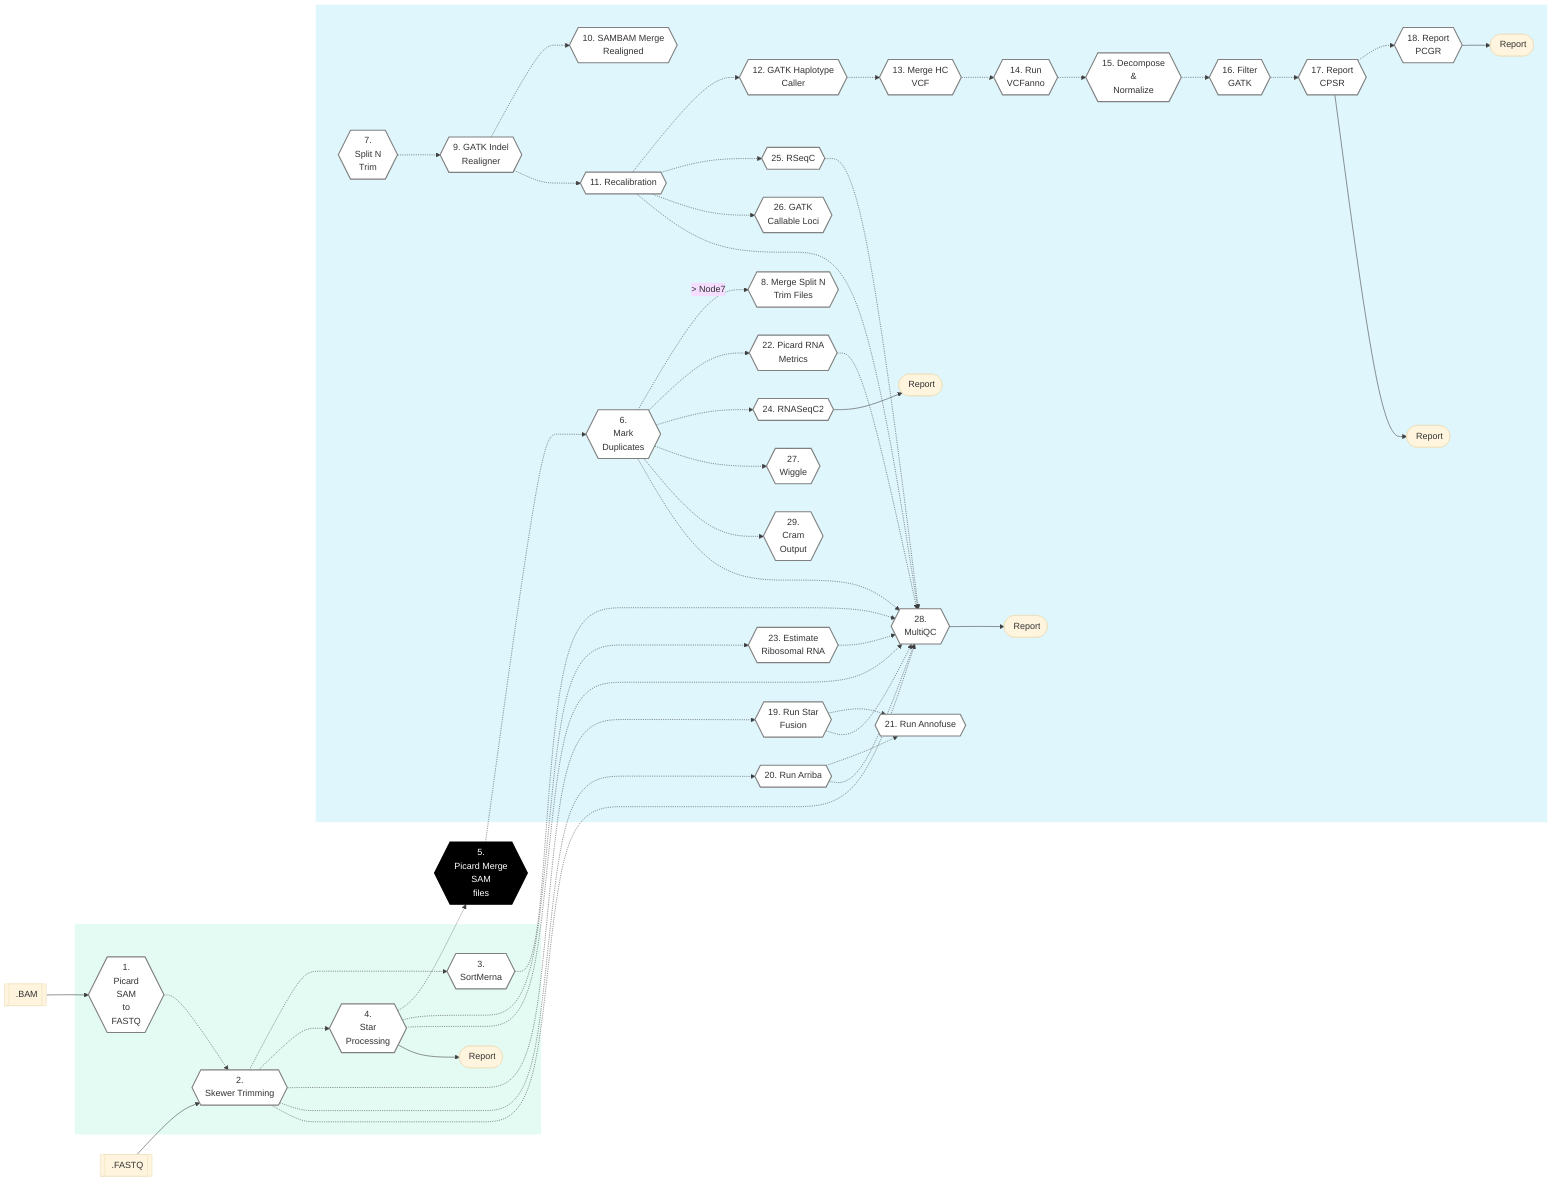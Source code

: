 %%{init: {'theme': 'base', 'themeVariables': { 'lineColor': '#404040'}}}%%

        %% GenPipes Schema for rnaseq.py
        %% Ref: https://bitbucket.org/mugqic/genpipes/src/master/pipelines/rnaseq/
        %% Author Shaloo Shalini <shalz@hotmail.com>
        %% -t variants

        graph LR
        Node1{{ 1. <br/> Picard <br/> SAM <br/> to <br/> FASTQ }}:::nodefill
        Node2{{ 2. <br/> Skewer Trimming }}:::nodefill
        Node3{{ 3. <br/> SortMerna }}:::nodefill
        Node4{{ 4. <br/> Star <br/> Processing }}:::nodefill
        Node5{{ 5. <br/> Picard Merge <br/> SAM <br/> files }}:::nodefillblack
        Node6{{ 6. <br/> Mark <br/> Duplicates }}:::nodefill
        Node7{{ 7. <br/> Split N<br/> Trim }}:::nodefill
        Node8{{ 8. Merge Split N <br/> Trim Files }}:::nodefill
        Node9{{ 9. GATK Indel<br/>Realigner }}:::nodefill
        Node10{{ 10. SAMBAM Merge<br/>Realigned }}:::nodefill
        Node11{{ 11. Recalibration }}:::nodefill
        Node12{{ 12. GATK Haplotype<br/>Caller }}:::nodefill
        Node13{{ 13. Merge HC<br/>VCF }}:::nodefill
        Node14{{ 14. Run<br/>VCFanno }}:::nodefill
        Node15{{ 15. Decompose<br/>&<br/> Normalize }}:::nodefill
        Node16{{ 16. Filter<br/>GATK }}:::nodefill
        Node17{{ 17. Report<br/>CPSR }}:::nodefill
        Node18{{ 18. Report<br/>PCGR }}:::nodefill
        Node19{{ 19. Run Star<br/> Fusion}}:::nodefill
        Node20{{ 20. Run Arriba}}:::nodefill
        Node21{{ 21. Run Annofuse}}:::nodefill
        Node22{{ 22. Picard RNA<br/>Metrics }}:::nodefill
        Node23{{ 23. Estimate<br/>Ribosomal RNA}}:::nodefill
        Node24{{ 24. RNASeqC2 }}:::nodefill
        Node25{{ 25. RSeqC }}:::nodefill
        Node26{{ 26. GATK<br/>Callable Loci }}:::nodefill
        Node27{{ 27. <br/> Wiggle }}:::nodefill
        Node28{{ 28. <br/> MultiQC }}:::nodefill
        Node29{{ 29. <br/> Cram <br/> Output }}:::nodefill

        Input1[[fa:fa-file-archive-o .BAM]]
        Input2[[fa:fa-file-archive-o .FASTQ]]

        StarOP([fa:fa-sticky-note-o Report ])
        Rseqc2OP([fa:fa-sticky-note-o Report ])
        CPSROP([fa:fa-sticky-note-o Report ])
        PCGROP([fa:fa-sticky-note-o Report ])
        MultiQCOP([fa:fa-sticky-note-o Report ])

        Input1 --> Node1 -.-> Node2
        Input2 --> Node2

        Node2 -.-> Node3 & Node4 & Node19 & Node20
        Node4 -.-> Node5 -.->Node6 -.> Node7 -.-> Node8
        Node4 -.-> Node23
        Node6 -.-> Node22 & Node24 & Node27 & Node29
        Node7 -.-> Node9 -.-> Node10
        Node9 -.-> Node11 -.-> Node12 -.-> Node13 -.-> Node14 -.-> Node15 -.-> Node16 -.-> Node17 -.-> Node18
        Node11-.-> Node25 & Node26
        Node19 & Node20 -.-> Node21
        Node2 & Node3 & Node4 & Node6 & Node11 & Node19 & Node20 & Node22 & Node23 & Node25 -.-> Node28

        Node4 --> StarOP
        Node17 --> CPSROP
        Node18 --> PCGROP
        Node24 --> Rseqc2OP
        Node28 --> MultiQCOP

        subgraph readSetSteps[" "]
          Node1
          Node2
          Node3
          Node4
          StarOP
        end
        subgraph sampleSetSteps[" "]
          Node6
          Node7
          Node8
          Node9
          Node10
          Node11
          Node12
          Node13
          Node14
          Node15
          Node16
          Node17
          Node18
          Node19
          Node20
          Node21
          Node22
          Node23
          Node24
          Node25
          Node26
          Node27
          Node28
          Node29

          Rseqc2OP
          CPSROP
          PCGROP
          MultiQCOP
        end
        classDef greenRect fill:#E4FBF4,stroke:white
        class readSetSteps greenRect
        classDef blueRect fill:#DEF6FC,stroke:white
        class sampleSetSteps blueRect
        classDef nodefill fill:#ffffff,stroke:gray,stroke-width:2px
        classDef nodefillblack fill:black,stroke:black,color:white,stroke-width:2px
